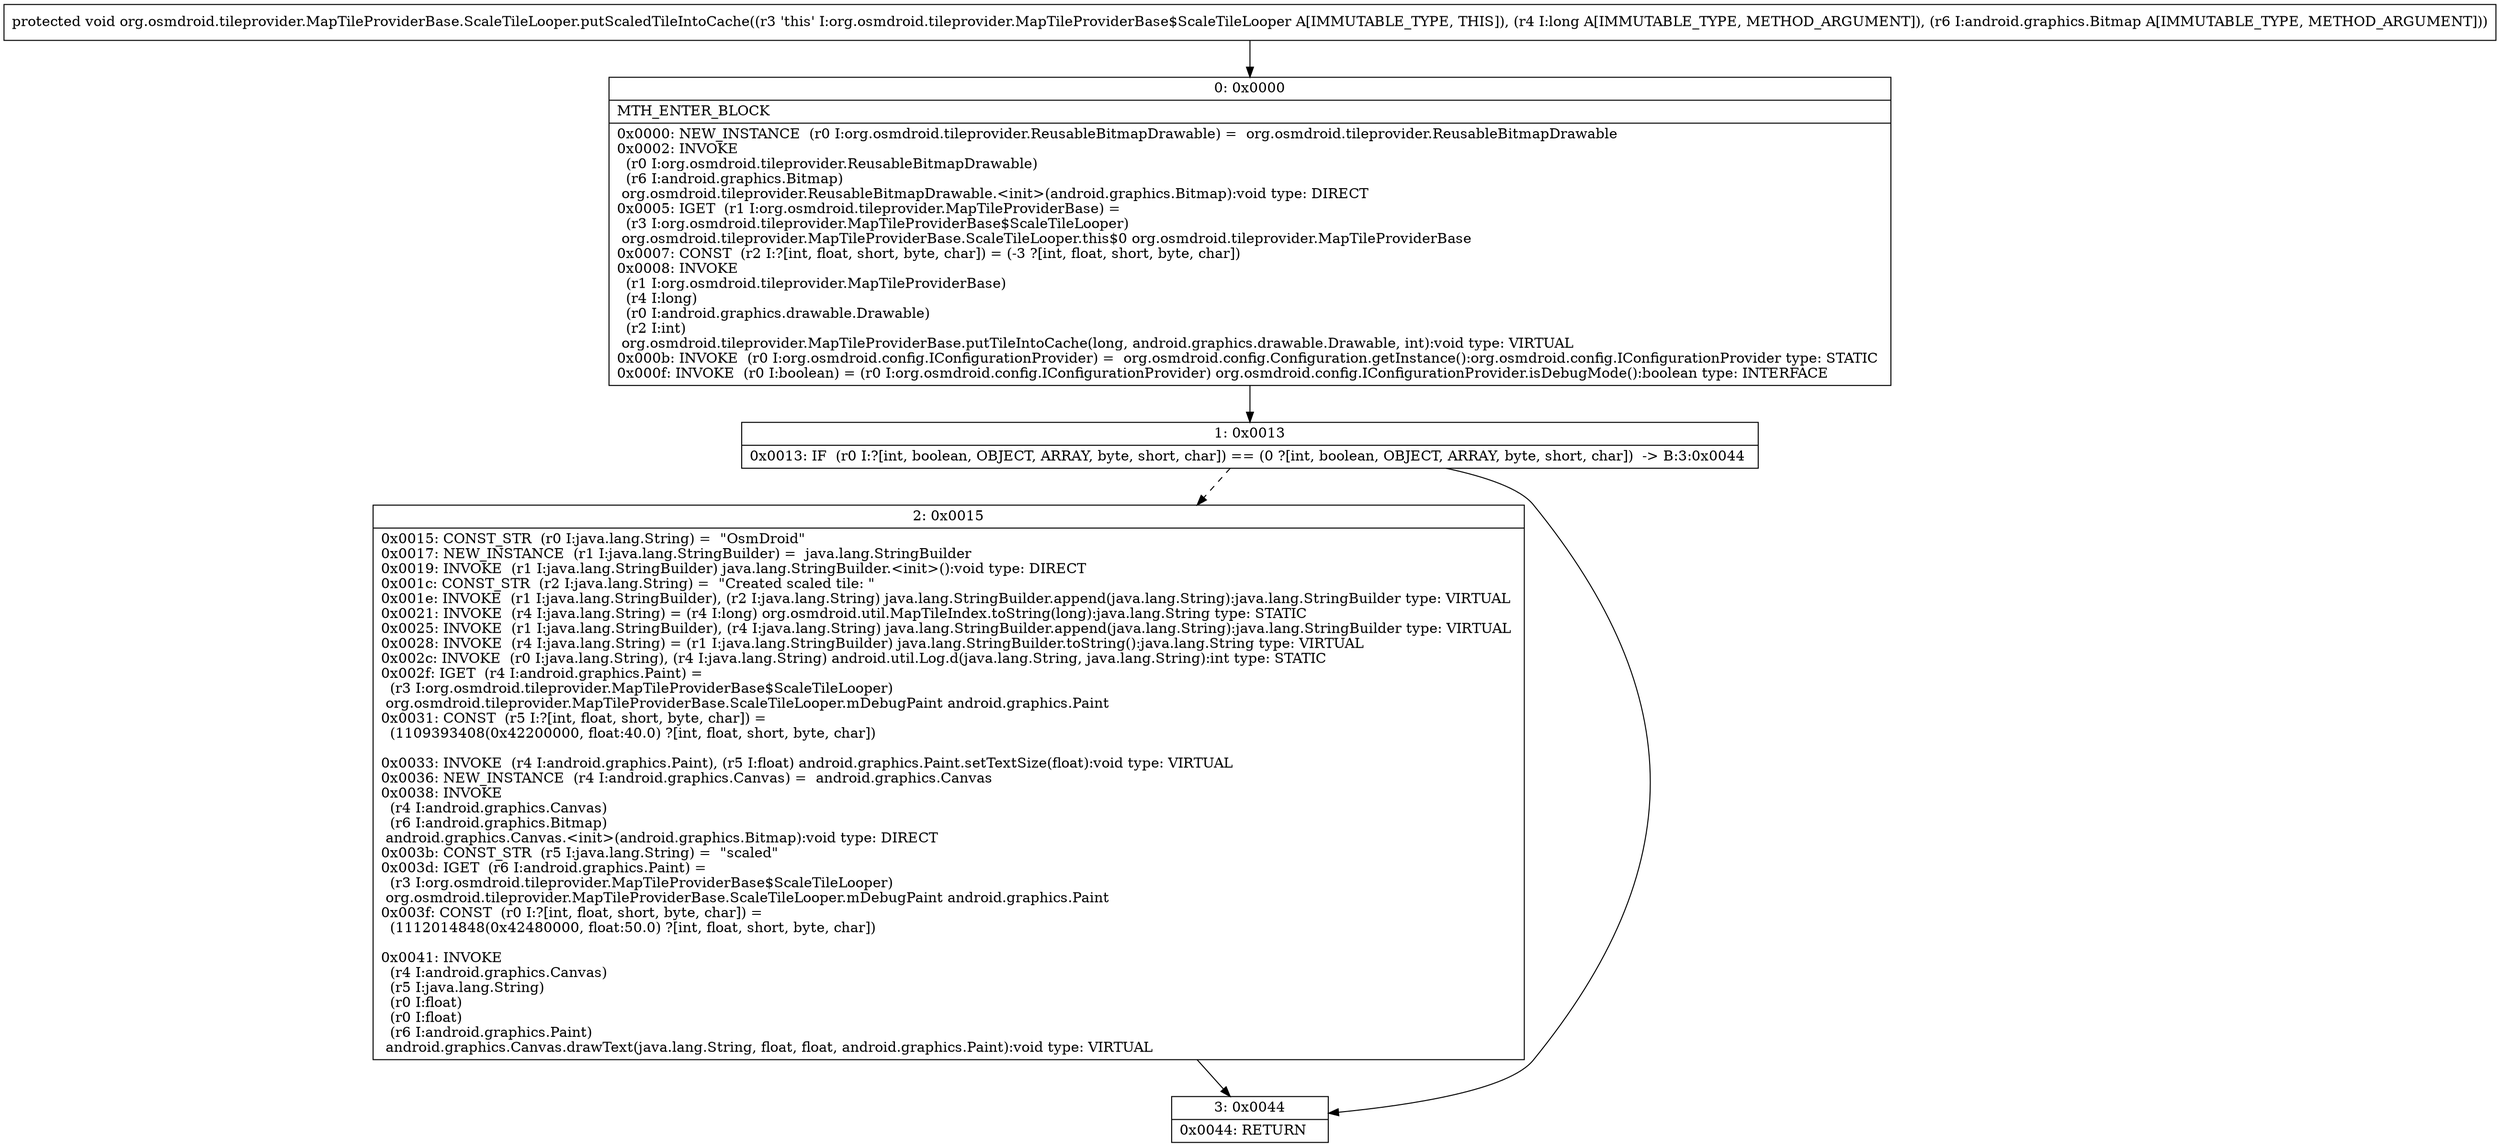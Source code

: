digraph "CFG fororg.osmdroid.tileprovider.MapTileProviderBase.ScaleTileLooper.putScaledTileIntoCache(JLandroid\/graphics\/Bitmap;)V" {
Node_0 [shape=record,label="{0\:\ 0x0000|MTH_ENTER_BLOCK\l|0x0000: NEW_INSTANCE  (r0 I:org.osmdroid.tileprovider.ReusableBitmapDrawable) =  org.osmdroid.tileprovider.ReusableBitmapDrawable \l0x0002: INVOKE  \l  (r0 I:org.osmdroid.tileprovider.ReusableBitmapDrawable)\l  (r6 I:android.graphics.Bitmap)\l org.osmdroid.tileprovider.ReusableBitmapDrawable.\<init\>(android.graphics.Bitmap):void type: DIRECT \l0x0005: IGET  (r1 I:org.osmdroid.tileprovider.MapTileProviderBase) = \l  (r3 I:org.osmdroid.tileprovider.MapTileProviderBase$ScaleTileLooper)\l org.osmdroid.tileprovider.MapTileProviderBase.ScaleTileLooper.this$0 org.osmdroid.tileprovider.MapTileProviderBase \l0x0007: CONST  (r2 I:?[int, float, short, byte, char]) = (\-3 ?[int, float, short, byte, char]) \l0x0008: INVOKE  \l  (r1 I:org.osmdroid.tileprovider.MapTileProviderBase)\l  (r4 I:long)\l  (r0 I:android.graphics.drawable.Drawable)\l  (r2 I:int)\l org.osmdroid.tileprovider.MapTileProviderBase.putTileIntoCache(long, android.graphics.drawable.Drawable, int):void type: VIRTUAL \l0x000b: INVOKE  (r0 I:org.osmdroid.config.IConfigurationProvider) =  org.osmdroid.config.Configuration.getInstance():org.osmdroid.config.IConfigurationProvider type: STATIC \l0x000f: INVOKE  (r0 I:boolean) = (r0 I:org.osmdroid.config.IConfigurationProvider) org.osmdroid.config.IConfigurationProvider.isDebugMode():boolean type: INTERFACE \l}"];
Node_1 [shape=record,label="{1\:\ 0x0013|0x0013: IF  (r0 I:?[int, boolean, OBJECT, ARRAY, byte, short, char]) == (0 ?[int, boolean, OBJECT, ARRAY, byte, short, char])  \-\> B:3:0x0044 \l}"];
Node_2 [shape=record,label="{2\:\ 0x0015|0x0015: CONST_STR  (r0 I:java.lang.String) =  \"OsmDroid\" \l0x0017: NEW_INSTANCE  (r1 I:java.lang.StringBuilder) =  java.lang.StringBuilder \l0x0019: INVOKE  (r1 I:java.lang.StringBuilder) java.lang.StringBuilder.\<init\>():void type: DIRECT \l0x001c: CONST_STR  (r2 I:java.lang.String) =  \"Created scaled tile: \" \l0x001e: INVOKE  (r1 I:java.lang.StringBuilder), (r2 I:java.lang.String) java.lang.StringBuilder.append(java.lang.String):java.lang.StringBuilder type: VIRTUAL \l0x0021: INVOKE  (r4 I:java.lang.String) = (r4 I:long) org.osmdroid.util.MapTileIndex.toString(long):java.lang.String type: STATIC \l0x0025: INVOKE  (r1 I:java.lang.StringBuilder), (r4 I:java.lang.String) java.lang.StringBuilder.append(java.lang.String):java.lang.StringBuilder type: VIRTUAL \l0x0028: INVOKE  (r4 I:java.lang.String) = (r1 I:java.lang.StringBuilder) java.lang.StringBuilder.toString():java.lang.String type: VIRTUAL \l0x002c: INVOKE  (r0 I:java.lang.String), (r4 I:java.lang.String) android.util.Log.d(java.lang.String, java.lang.String):int type: STATIC \l0x002f: IGET  (r4 I:android.graphics.Paint) = \l  (r3 I:org.osmdroid.tileprovider.MapTileProviderBase$ScaleTileLooper)\l org.osmdroid.tileprovider.MapTileProviderBase.ScaleTileLooper.mDebugPaint android.graphics.Paint \l0x0031: CONST  (r5 I:?[int, float, short, byte, char]) = \l  (1109393408(0x42200000, float:40.0) ?[int, float, short, byte, char])\l \l0x0033: INVOKE  (r4 I:android.graphics.Paint), (r5 I:float) android.graphics.Paint.setTextSize(float):void type: VIRTUAL \l0x0036: NEW_INSTANCE  (r4 I:android.graphics.Canvas) =  android.graphics.Canvas \l0x0038: INVOKE  \l  (r4 I:android.graphics.Canvas)\l  (r6 I:android.graphics.Bitmap)\l android.graphics.Canvas.\<init\>(android.graphics.Bitmap):void type: DIRECT \l0x003b: CONST_STR  (r5 I:java.lang.String) =  \"scaled\" \l0x003d: IGET  (r6 I:android.graphics.Paint) = \l  (r3 I:org.osmdroid.tileprovider.MapTileProviderBase$ScaleTileLooper)\l org.osmdroid.tileprovider.MapTileProviderBase.ScaleTileLooper.mDebugPaint android.graphics.Paint \l0x003f: CONST  (r0 I:?[int, float, short, byte, char]) = \l  (1112014848(0x42480000, float:50.0) ?[int, float, short, byte, char])\l \l0x0041: INVOKE  \l  (r4 I:android.graphics.Canvas)\l  (r5 I:java.lang.String)\l  (r0 I:float)\l  (r0 I:float)\l  (r6 I:android.graphics.Paint)\l android.graphics.Canvas.drawText(java.lang.String, float, float, android.graphics.Paint):void type: VIRTUAL \l}"];
Node_3 [shape=record,label="{3\:\ 0x0044|0x0044: RETURN   \l}"];
MethodNode[shape=record,label="{protected void org.osmdroid.tileprovider.MapTileProviderBase.ScaleTileLooper.putScaledTileIntoCache((r3 'this' I:org.osmdroid.tileprovider.MapTileProviderBase$ScaleTileLooper A[IMMUTABLE_TYPE, THIS]), (r4 I:long A[IMMUTABLE_TYPE, METHOD_ARGUMENT]), (r6 I:android.graphics.Bitmap A[IMMUTABLE_TYPE, METHOD_ARGUMENT])) }"];
MethodNode -> Node_0;
Node_0 -> Node_1;
Node_1 -> Node_2[style=dashed];
Node_1 -> Node_3;
Node_2 -> Node_3;
}

